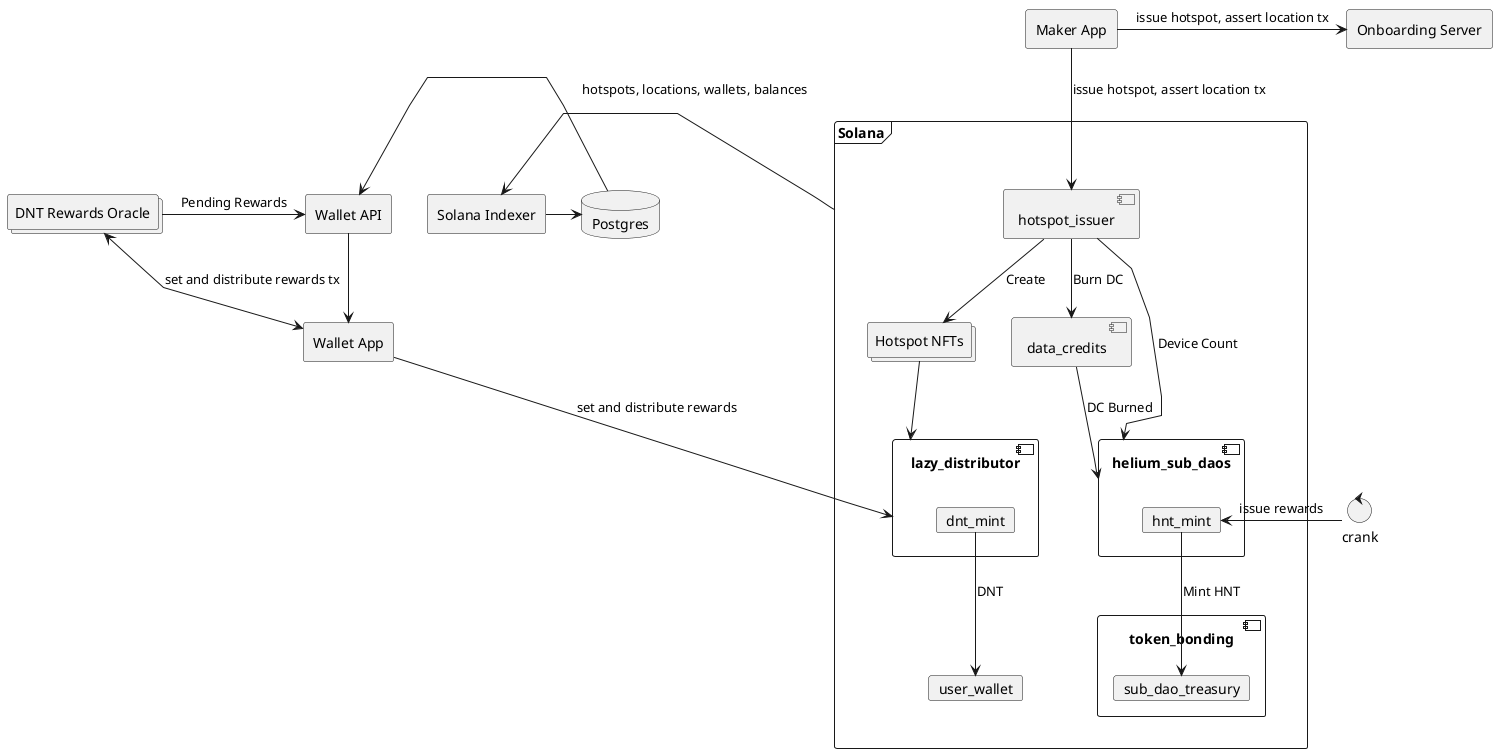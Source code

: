 @startuml

skinparam linetype polyline

control crank


frame Solana {
  collections hotspots [
    Hotspot NFTs
  ]
  component lazy_distributor {
    card dnt_mint
  }
  component hotspot_issuer
  component data_credits
  component helium_sub_daos {
    card hnt_mint
  }
  component token_bonding {
    card sub_dao_treasury
  }

  card user_wallet

  dnt_mint --> user_wallet : DNT

  hnt_mint --> sub_dao_treasury : Mint HNT

  hotspot_issuer --> hotspots : Create

  hotspots --> lazy_distributor

  hotspot_issuer --> helium_sub_daos : Device Count

  data_credits --> helium_sub_daos : DC Burned

  hotspot_issuer --> data_credits : Burn DC
}

collections oracles [
  DNT Rewards Oracle
]

agent wallet [
  Wallet App
]

agent maker [
  Maker App
]

agent onboarding [
  Onboarding Server
]

agent indexer [
  Solana Indexer
]

agent wallet_api [
  Wallet API
]

database postgres [
  Postgres
]

oracles -> wallet_api : Pending Rewards

crank -> hnt_mint : issue rewards

maker -> onboarding : issue hotspot, assert location tx

maker --> hotspot_issuer : issue hotspot, assert location tx

oracles <-> wallet : set and distribute rewards tx

wallet --> lazy_distributor : set and distribute rewards

Solana --> indexer : hotspots, locations, wallets, balances

indexer -> postgres

postgres -> wallet_api

wallet_api --> wallet


@enduml
